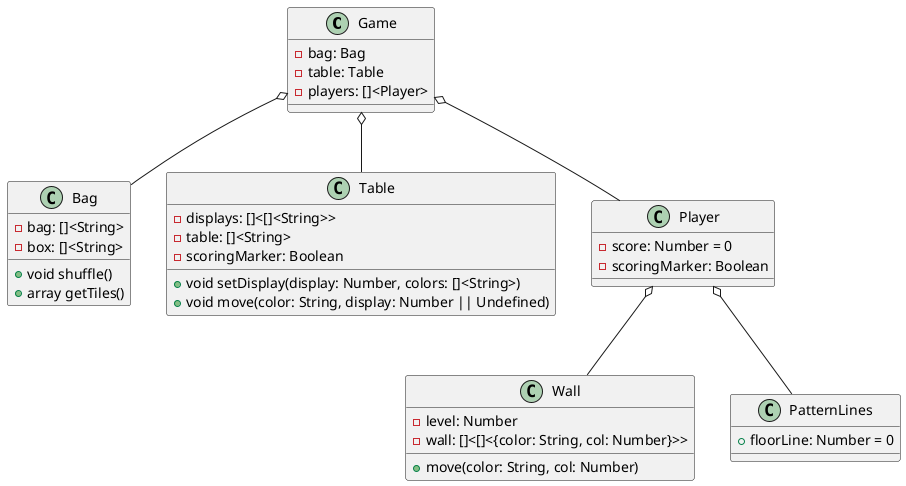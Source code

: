 @startuml

class Game {
    -bag: Bag
    -table: Table
    -players: []<Player>
}

class Bag {
    -bag: []<String>
    -box: []<String>
    +void shuffle()
    +array getTiles()
}

class Table {
    -displays: []<[]<String>>
    -table: []<String>
    -scoringMarker: Boolean

    +void setDisplay(display: Number, colors: []<String>)
    +void move(color: String, display: Number || Undefined)
}

class Player {
    -score: Number = 0
    -scoringMarker: Boolean

}

class Wall {
    -level: Number
    -wall: []<[]<{color: String, col: Number}>>

    + move(color: String, col: Number)
}

class PatternLines {
    +floorLine: Number = 0
}

Game o-- Bag
Game o-- Table
Game o-- Player
Player o-- Wall
Player o-- PatternLines
@enduml
